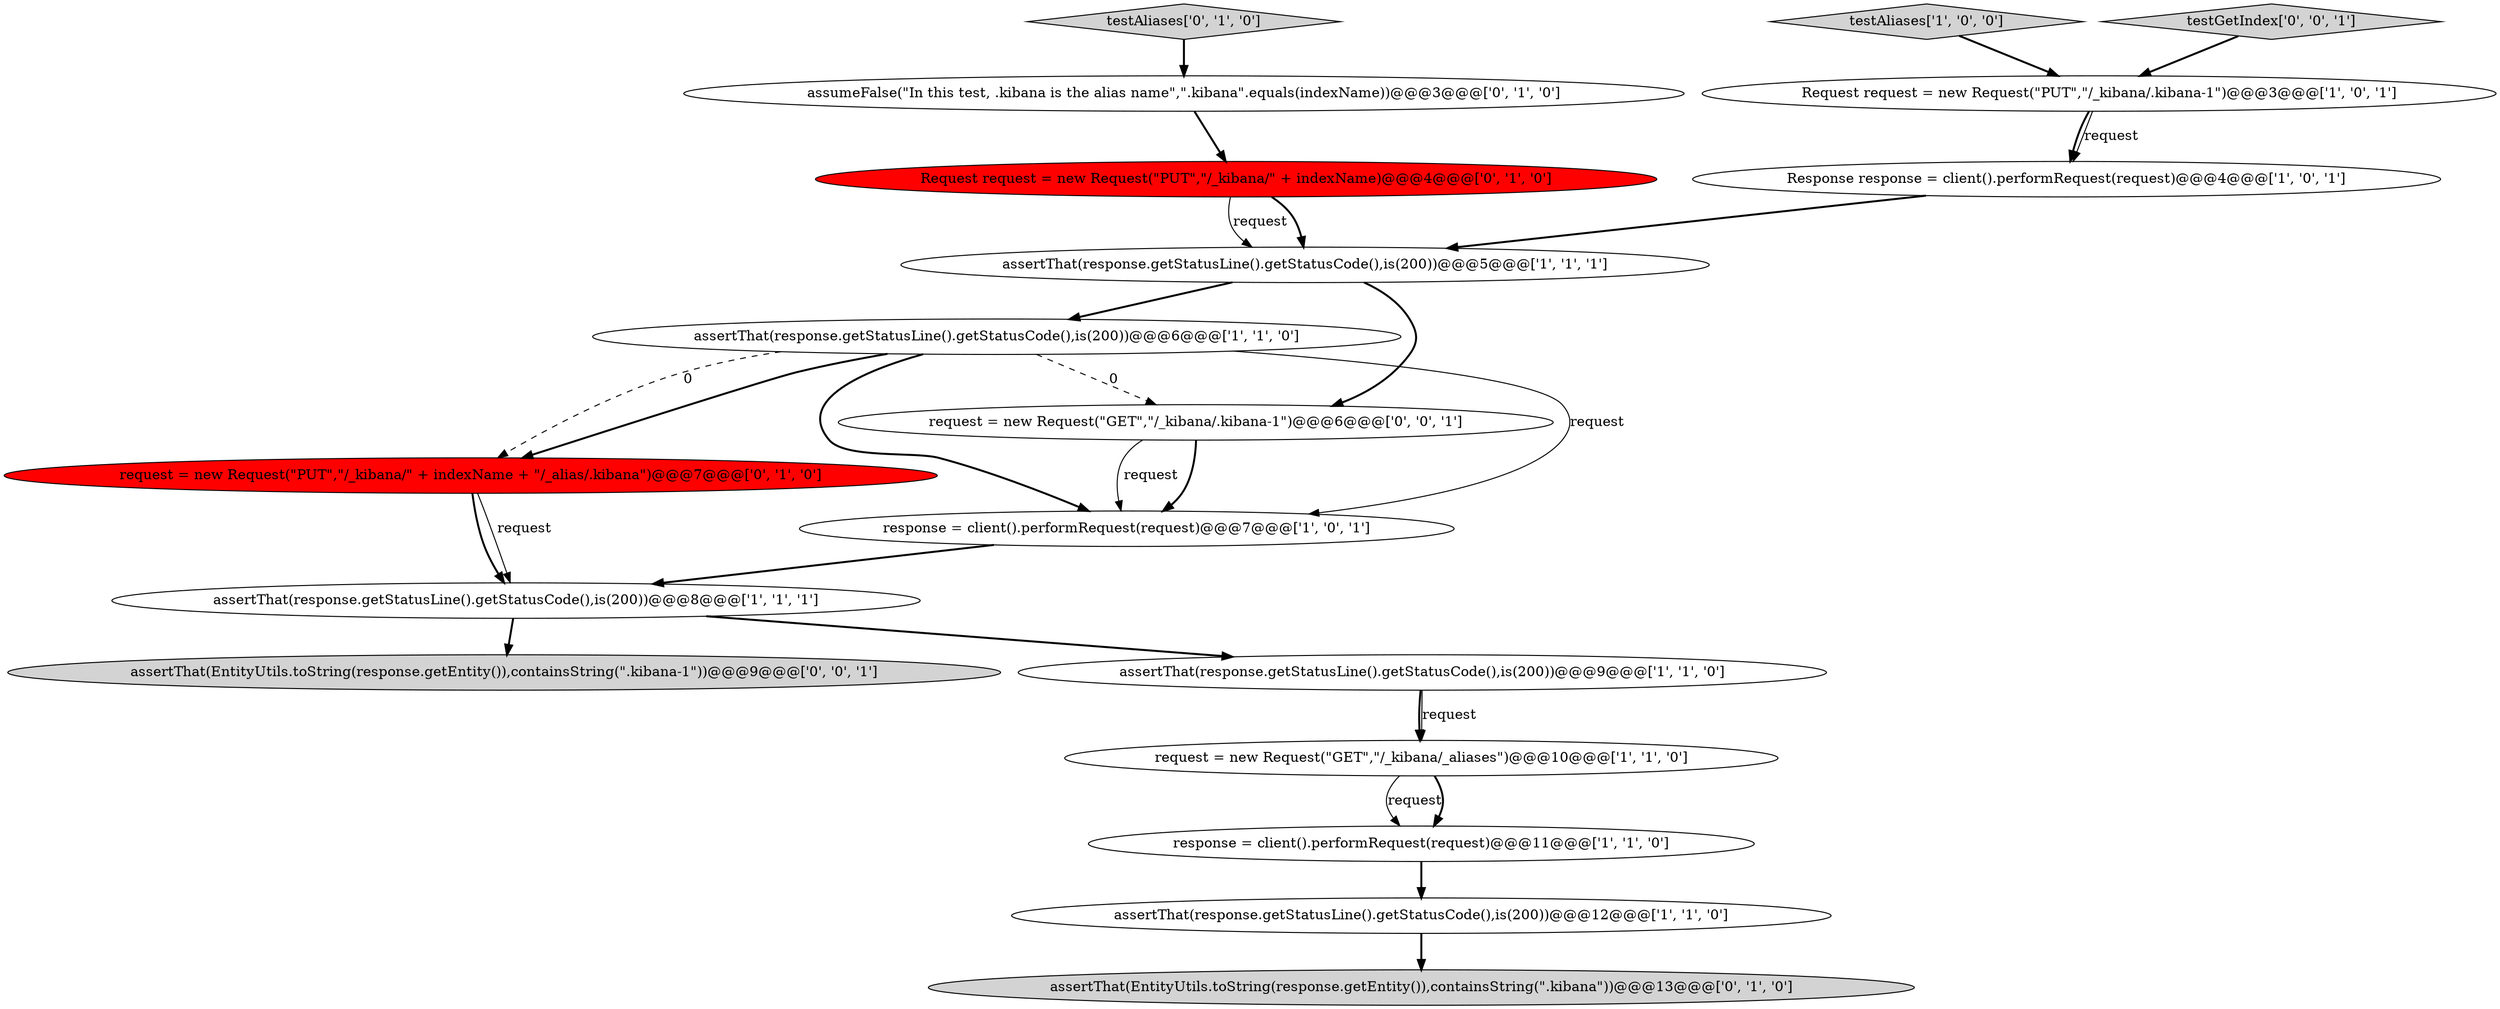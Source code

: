 digraph {
13 [style = filled, label = "request = new Request(\"PUT\",\"/_kibana/\" + indexName + \"/_alias/.kibana\")@@@7@@@['0', '1', '0']", fillcolor = red, shape = ellipse image = "AAA1AAABBB2BBB"];
3 [style = filled, label = "assertThat(response.getStatusLine().getStatusCode(),is(200))@@@12@@@['1', '1', '0']", fillcolor = white, shape = ellipse image = "AAA0AAABBB1BBB"];
2 [style = filled, label = "assertThat(response.getStatusLine().getStatusCode(),is(200))@@@5@@@['1', '1', '1']", fillcolor = white, shape = ellipse image = "AAA0AAABBB1BBB"];
4 [style = filled, label = "assertThat(response.getStatusLine().getStatusCode(),is(200))@@@8@@@['1', '1', '1']", fillcolor = white, shape = ellipse image = "AAA0AAABBB1BBB"];
15 [style = filled, label = "assumeFalse(\"In this test, .kibana is the alias name\",\".kibana\".equals(indexName))@@@3@@@['0', '1', '0']", fillcolor = white, shape = ellipse image = "AAA0AAABBB2BBB"];
12 [style = filled, label = "testAliases['0', '1', '0']", fillcolor = lightgray, shape = diamond image = "AAA0AAABBB2BBB"];
18 [style = filled, label = "assertThat(EntityUtils.toString(response.getEntity()),containsString(\".kibana-1\"))@@@9@@@['0', '0', '1']", fillcolor = lightgray, shape = ellipse image = "AAA0AAABBB3BBB"];
14 [style = filled, label = "assertThat(EntityUtils.toString(response.getEntity()),containsString(\".kibana\"))@@@13@@@['0', '1', '0']", fillcolor = lightgray, shape = ellipse image = "AAA0AAABBB2BBB"];
8 [style = filled, label = "Request request = new Request(\"PUT\",\"/_kibana/.kibana-1\")@@@3@@@['1', '0', '1']", fillcolor = white, shape = ellipse image = "AAA0AAABBB1BBB"];
1 [style = filled, label = "request = new Request(\"GET\",\"/_kibana/_aliases\")@@@10@@@['1', '1', '0']", fillcolor = white, shape = ellipse image = "AAA0AAABBB1BBB"];
17 [style = filled, label = "request = new Request(\"GET\",\"/_kibana/.kibana-1\")@@@6@@@['0', '0', '1']", fillcolor = white, shape = ellipse image = "AAA0AAABBB3BBB"];
0 [style = filled, label = "assertThat(response.getStatusLine().getStatusCode(),is(200))@@@9@@@['1', '1', '0']", fillcolor = white, shape = ellipse image = "AAA0AAABBB1BBB"];
5 [style = filled, label = "response = client().performRequest(request)@@@7@@@['1', '0', '1']", fillcolor = white, shape = ellipse image = "AAA0AAABBB1BBB"];
11 [style = filled, label = "Request request = new Request(\"PUT\",\"/_kibana/\" + indexName)@@@4@@@['0', '1', '0']", fillcolor = red, shape = ellipse image = "AAA1AAABBB2BBB"];
10 [style = filled, label = "response = client().performRequest(request)@@@11@@@['1', '1', '0']", fillcolor = white, shape = ellipse image = "AAA0AAABBB1BBB"];
16 [style = filled, label = "testGetIndex['0', '0', '1']", fillcolor = lightgray, shape = diamond image = "AAA0AAABBB3BBB"];
9 [style = filled, label = "assertThat(response.getStatusLine().getStatusCode(),is(200))@@@6@@@['1', '1', '0']", fillcolor = white, shape = ellipse image = "AAA0AAABBB1BBB"];
7 [style = filled, label = "Response response = client().performRequest(request)@@@4@@@['1', '0', '1']", fillcolor = white, shape = ellipse image = "AAA0AAABBB1BBB"];
6 [style = filled, label = "testAliases['1', '0', '0']", fillcolor = lightgray, shape = diamond image = "AAA0AAABBB1BBB"];
2->17 [style = bold, label=""];
17->5 [style = bold, label=""];
16->8 [style = bold, label=""];
3->14 [style = bold, label=""];
12->15 [style = bold, label=""];
13->4 [style = solid, label="request"];
10->3 [style = bold, label=""];
4->18 [style = bold, label=""];
2->9 [style = bold, label=""];
11->2 [style = bold, label=""];
17->5 [style = solid, label="request"];
8->7 [style = bold, label=""];
4->0 [style = bold, label=""];
9->5 [style = solid, label="request"];
11->2 [style = solid, label="request"];
1->10 [style = solid, label="request"];
15->11 [style = bold, label=""];
8->7 [style = solid, label="request"];
7->2 [style = bold, label=""];
0->1 [style = bold, label=""];
9->17 [style = dashed, label="0"];
5->4 [style = bold, label=""];
6->8 [style = bold, label=""];
9->13 [style = dashed, label="0"];
9->5 [style = bold, label=""];
1->10 [style = bold, label=""];
0->1 [style = solid, label="request"];
9->13 [style = bold, label=""];
13->4 [style = bold, label=""];
}
